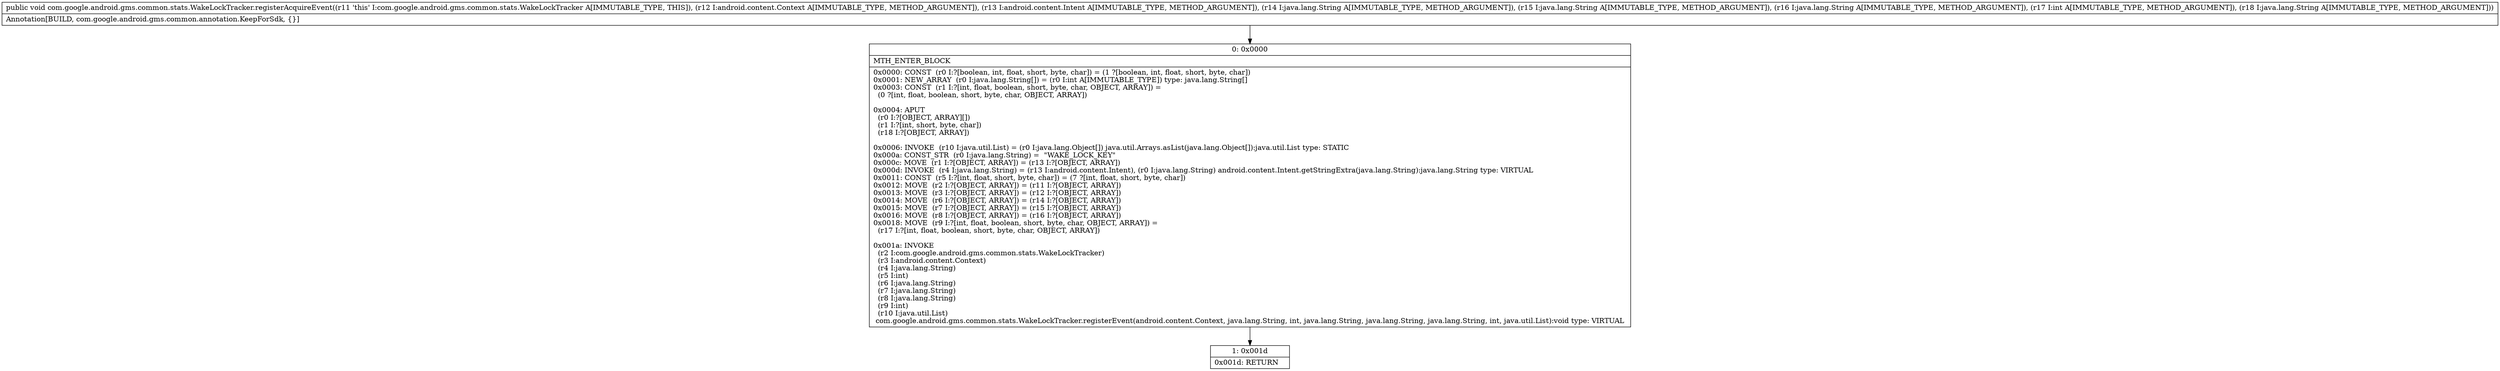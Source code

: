 digraph "CFG forcom.google.android.gms.common.stats.WakeLockTracker.registerAcquireEvent(Landroid\/content\/Context;Landroid\/content\/Intent;Ljava\/lang\/String;Ljava\/lang\/String;Ljava\/lang\/String;ILjava\/lang\/String;)V" {
Node_0 [shape=record,label="{0\:\ 0x0000|MTH_ENTER_BLOCK\l|0x0000: CONST  (r0 I:?[boolean, int, float, short, byte, char]) = (1 ?[boolean, int, float, short, byte, char]) \l0x0001: NEW_ARRAY  (r0 I:java.lang.String[]) = (r0 I:int A[IMMUTABLE_TYPE]) type: java.lang.String[] \l0x0003: CONST  (r1 I:?[int, float, boolean, short, byte, char, OBJECT, ARRAY]) = \l  (0 ?[int, float, boolean, short, byte, char, OBJECT, ARRAY])\l \l0x0004: APUT  \l  (r0 I:?[OBJECT, ARRAY][])\l  (r1 I:?[int, short, byte, char])\l  (r18 I:?[OBJECT, ARRAY])\l \l0x0006: INVOKE  (r10 I:java.util.List) = (r0 I:java.lang.Object[]) java.util.Arrays.asList(java.lang.Object[]):java.util.List type: STATIC \l0x000a: CONST_STR  (r0 I:java.lang.String) =  \"WAKE_LOCK_KEY\" \l0x000c: MOVE  (r1 I:?[OBJECT, ARRAY]) = (r13 I:?[OBJECT, ARRAY]) \l0x000d: INVOKE  (r4 I:java.lang.String) = (r13 I:android.content.Intent), (r0 I:java.lang.String) android.content.Intent.getStringExtra(java.lang.String):java.lang.String type: VIRTUAL \l0x0011: CONST  (r5 I:?[int, float, short, byte, char]) = (7 ?[int, float, short, byte, char]) \l0x0012: MOVE  (r2 I:?[OBJECT, ARRAY]) = (r11 I:?[OBJECT, ARRAY]) \l0x0013: MOVE  (r3 I:?[OBJECT, ARRAY]) = (r12 I:?[OBJECT, ARRAY]) \l0x0014: MOVE  (r6 I:?[OBJECT, ARRAY]) = (r14 I:?[OBJECT, ARRAY]) \l0x0015: MOVE  (r7 I:?[OBJECT, ARRAY]) = (r15 I:?[OBJECT, ARRAY]) \l0x0016: MOVE  (r8 I:?[OBJECT, ARRAY]) = (r16 I:?[OBJECT, ARRAY]) \l0x0018: MOVE  (r9 I:?[int, float, boolean, short, byte, char, OBJECT, ARRAY]) = \l  (r17 I:?[int, float, boolean, short, byte, char, OBJECT, ARRAY])\l \l0x001a: INVOKE  \l  (r2 I:com.google.android.gms.common.stats.WakeLockTracker)\l  (r3 I:android.content.Context)\l  (r4 I:java.lang.String)\l  (r5 I:int)\l  (r6 I:java.lang.String)\l  (r7 I:java.lang.String)\l  (r8 I:java.lang.String)\l  (r9 I:int)\l  (r10 I:java.util.List)\l com.google.android.gms.common.stats.WakeLockTracker.registerEvent(android.content.Context, java.lang.String, int, java.lang.String, java.lang.String, java.lang.String, int, java.util.List):void type: VIRTUAL \l}"];
Node_1 [shape=record,label="{1\:\ 0x001d|0x001d: RETURN   \l}"];
MethodNode[shape=record,label="{public void com.google.android.gms.common.stats.WakeLockTracker.registerAcquireEvent((r11 'this' I:com.google.android.gms.common.stats.WakeLockTracker A[IMMUTABLE_TYPE, THIS]), (r12 I:android.content.Context A[IMMUTABLE_TYPE, METHOD_ARGUMENT]), (r13 I:android.content.Intent A[IMMUTABLE_TYPE, METHOD_ARGUMENT]), (r14 I:java.lang.String A[IMMUTABLE_TYPE, METHOD_ARGUMENT]), (r15 I:java.lang.String A[IMMUTABLE_TYPE, METHOD_ARGUMENT]), (r16 I:java.lang.String A[IMMUTABLE_TYPE, METHOD_ARGUMENT]), (r17 I:int A[IMMUTABLE_TYPE, METHOD_ARGUMENT]), (r18 I:java.lang.String A[IMMUTABLE_TYPE, METHOD_ARGUMENT]))  | Annotation[BUILD, com.google.android.gms.common.annotation.KeepForSdk, \{\}]\l}"];
MethodNode -> Node_0;
Node_0 -> Node_1;
}

